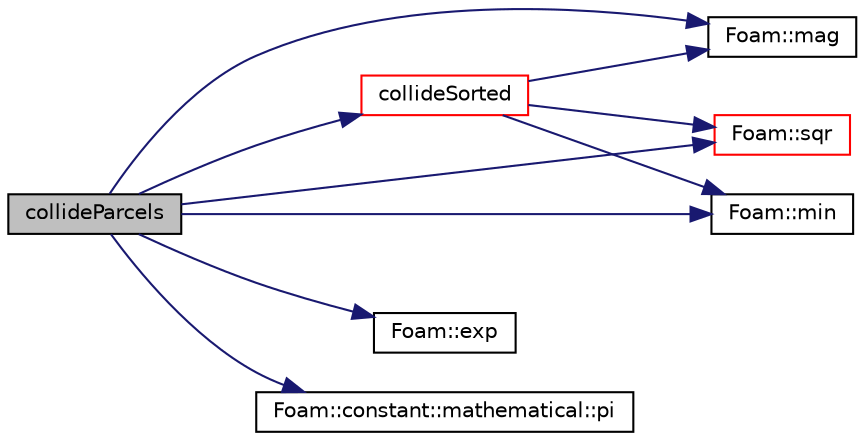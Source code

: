 digraph "collideParcels"
{
  bgcolor="transparent";
  edge [fontname="Helvetica",fontsize="10",labelfontname="Helvetica",labelfontsize="10"];
  node [fontname="Helvetica",fontsize="10",shape=record];
  rankdir="LR";
  Node32 [label="collideParcels",height=0.2,width=0.4,color="black", fillcolor="grey75", style="filled", fontcolor="black"];
  Node32 -> Node33 [color="midnightblue",fontsize="10",style="solid",fontname="Helvetica"];
  Node33 [label="collideSorted",height=0.2,width=0.4,color="red",URL="$a25717.html#a834e9188312dfe219a33c35c3e198be0"];
  Node33 -> Node34 [color="midnightblue",fontsize="10",style="solid",fontname="Helvetica"];
  Node34 [label="Foam::mag",height=0.2,width=0.4,color="black",URL="$a21851.html#a929da2a3fdcf3dacbbe0487d3a330dae"];
  Node33 -> Node41 [color="midnightblue",fontsize="10",style="solid",fontname="Helvetica"];
  Node41 [label="Foam::sqr",height=0.2,width=0.4,color="red",URL="$a21851.html#a277dc11c581d53826ab5090b08f3b17b"];
  Node33 -> Node44 [color="midnightblue",fontsize="10",style="solid",fontname="Helvetica"];
  Node44 [label="Foam::min",height=0.2,width=0.4,color="black",URL="$a21851.html#a253e112ad2d56d96230ff39ea7f442dc"];
  Node32 -> Node47 [color="midnightblue",fontsize="10",style="solid",fontname="Helvetica"];
  Node47 [label="Foam::exp",height=0.2,width=0.4,color="black",URL="$a21851.html#a12bca6c677fcf0977532179c3cb9bb89"];
  Node32 -> Node34 [color="midnightblue",fontsize="10",style="solid",fontname="Helvetica"];
  Node32 -> Node44 [color="midnightblue",fontsize="10",style="solid",fontname="Helvetica"];
  Node32 -> Node48 [color="midnightblue",fontsize="10",style="solid",fontname="Helvetica"];
  Node48 [label="Foam::constant::mathematical::pi",height=0.2,width=0.4,color="black",URL="$a21892.html#a731b8788a4c01586c35266c7ca4fed04"];
  Node32 -> Node41 [color="midnightblue",fontsize="10",style="solid",fontname="Helvetica"];
}
